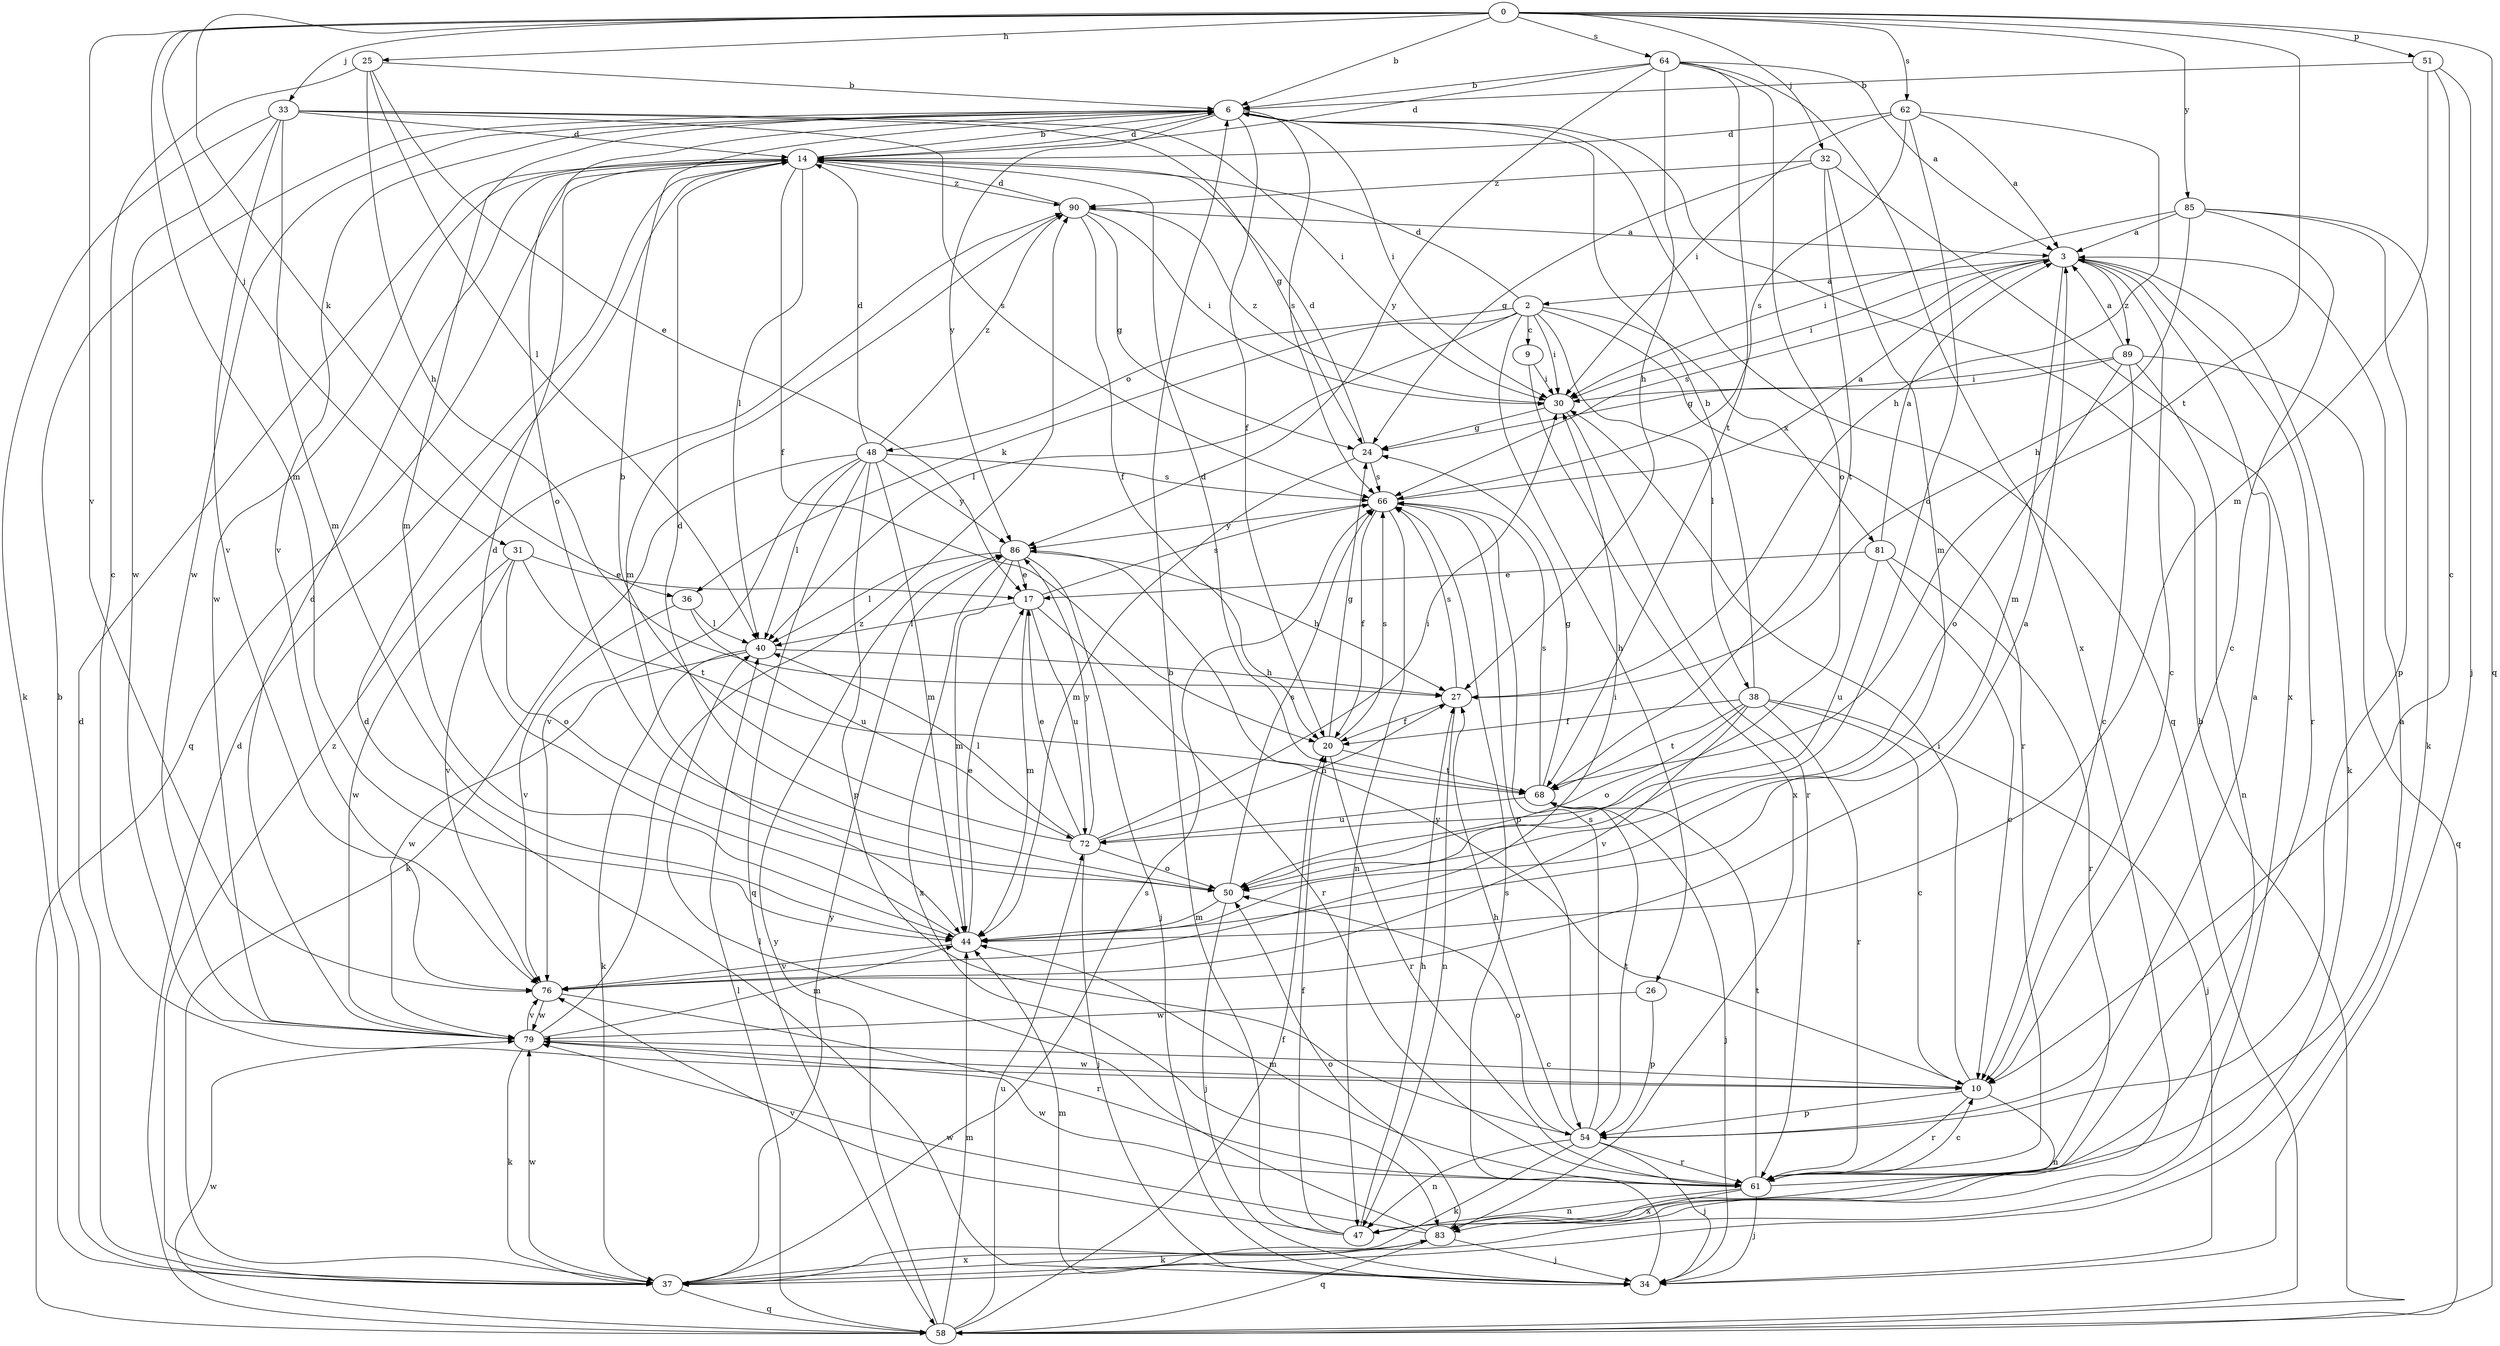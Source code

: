 strict digraph  {
0;
2;
3;
6;
9;
10;
14;
17;
20;
24;
25;
26;
27;
30;
31;
32;
33;
34;
36;
37;
38;
40;
44;
47;
48;
50;
51;
54;
58;
61;
62;
64;
66;
68;
72;
76;
79;
81;
83;
85;
86;
89;
90;
0 -> 6  [label=b];
0 -> 25  [label=h];
0 -> 31  [label=j];
0 -> 32  [label=j];
0 -> 33  [label=j];
0 -> 36  [label=k];
0 -> 44  [label=m];
0 -> 51  [label=p];
0 -> 58  [label=q];
0 -> 62  [label=s];
0 -> 64  [label=s];
0 -> 68  [label=t];
0 -> 76  [label=v];
0 -> 85  [label=y];
2 -> 9  [label=c];
2 -> 14  [label=d];
2 -> 26  [label=h];
2 -> 30  [label=i];
2 -> 36  [label=k];
2 -> 38  [label=l];
2 -> 40  [label=l];
2 -> 48  [label=o];
2 -> 61  [label=r];
2 -> 81  [label=x];
3 -> 2  [label=a];
3 -> 10  [label=c];
3 -> 30  [label=i];
3 -> 37  [label=k];
3 -> 44  [label=m];
3 -> 61  [label=r];
3 -> 66  [label=s];
3 -> 89  [label=z];
6 -> 14  [label=d];
6 -> 20  [label=f];
6 -> 30  [label=i];
6 -> 44  [label=m];
6 -> 50  [label=o];
6 -> 58  [label=q];
6 -> 66  [label=s];
6 -> 76  [label=v];
6 -> 79  [label=w];
6 -> 86  [label=y];
9 -> 30  [label=i];
9 -> 83  [label=x];
10 -> 30  [label=i];
10 -> 47  [label=n];
10 -> 54  [label=p];
10 -> 61  [label=r];
10 -> 79  [label=w];
10 -> 86  [label=y];
14 -> 6  [label=b];
14 -> 20  [label=f];
14 -> 40  [label=l];
14 -> 58  [label=q];
14 -> 79  [label=w];
14 -> 90  [label=z];
17 -> 40  [label=l];
17 -> 44  [label=m];
17 -> 61  [label=r];
17 -> 66  [label=s];
17 -> 72  [label=u];
20 -> 24  [label=g];
20 -> 61  [label=r];
20 -> 66  [label=s];
20 -> 68  [label=t];
24 -> 14  [label=d];
24 -> 44  [label=m];
24 -> 66  [label=s];
25 -> 6  [label=b];
25 -> 10  [label=c];
25 -> 17  [label=e];
25 -> 27  [label=h];
25 -> 40  [label=l];
26 -> 54  [label=p];
26 -> 79  [label=w];
27 -> 20  [label=f];
27 -> 47  [label=n];
27 -> 66  [label=s];
30 -> 24  [label=g];
30 -> 61  [label=r];
30 -> 90  [label=z];
31 -> 17  [label=e];
31 -> 50  [label=o];
31 -> 68  [label=t];
31 -> 76  [label=v];
31 -> 79  [label=w];
32 -> 24  [label=g];
32 -> 44  [label=m];
32 -> 68  [label=t];
32 -> 83  [label=x];
32 -> 90  [label=z];
33 -> 14  [label=d];
33 -> 24  [label=g];
33 -> 30  [label=i];
33 -> 37  [label=k];
33 -> 44  [label=m];
33 -> 66  [label=s];
33 -> 76  [label=v];
33 -> 79  [label=w];
34 -> 14  [label=d];
34 -> 44  [label=m];
34 -> 66  [label=s];
36 -> 40  [label=l];
36 -> 72  [label=u];
36 -> 76  [label=v];
37 -> 6  [label=b];
37 -> 14  [label=d];
37 -> 58  [label=q];
37 -> 66  [label=s];
37 -> 79  [label=w];
37 -> 83  [label=x];
37 -> 86  [label=y];
37 -> 90  [label=z];
38 -> 6  [label=b];
38 -> 10  [label=c];
38 -> 20  [label=f];
38 -> 34  [label=j];
38 -> 50  [label=o];
38 -> 61  [label=r];
38 -> 68  [label=t];
38 -> 76  [label=v];
40 -> 27  [label=h];
40 -> 37  [label=k];
40 -> 79  [label=w];
44 -> 14  [label=d];
44 -> 17  [label=e];
44 -> 76  [label=v];
47 -> 6  [label=b];
47 -> 20  [label=f];
47 -> 27  [label=h];
47 -> 76  [label=v];
48 -> 14  [label=d];
48 -> 37  [label=k];
48 -> 40  [label=l];
48 -> 44  [label=m];
48 -> 54  [label=p];
48 -> 58  [label=q];
48 -> 66  [label=s];
48 -> 76  [label=v];
48 -> 86  [label=y];
48 -> 90  [label=z];
50 -> 14  [label=d];
50 -> 34  [label=j];
50 -> 44  [label=m];
50 -> 66  [label=s];
51 -> 6  [label=b];
51 -> 10  [label=c];
51 -> 34  [label=j];
51 -> 44  [label=m];
54 -> 3  [label=a];
54 -> 27  [label=h];
54 -> 34  [label=j];
54 -> 37  [label=k];
54 -> 47  [label=n];
54 -> 50  [label=o];
54 -> 61  [label=r];
54 -> 66  [label=s];
54 -> 68  [label=t];
58 -> 6  [label=b];
58 -> 14  [label=d];
58 -> 20  [label=f];
58 -> 40  [label=l];
58 -> 44  [label=m];
58 -> 72  [label=u];
58 -> 79  [label=w];
58 -> 86  [label=y];
61 -> 3  [label=a];
61 -> 10  [label=c];
61 -> 34  [label=j];
61 -> 44  [label=m];
61 -> 47  [label=n];
61 -> 68  [label=t];
61 -> 79  [label=w];
61 -> 83  [label=x];
62 -> 3  [label=a];
62 -> 14  [label=d];
62 -> 27  [label=h];
62 -> 30  [label=i];
62 -> 50  [label=o];
62 -> 66  [label=s];
64 -> 3  [label=a];
64 -> 6  [label=b];
64 -> 14  [label=d];
64 -> 27  [label=h];
64 -> 50  [label=o];
64 -> 68  [label=t];
64 -> 83  [label=x];
64 -> 86  [label=y];
66 -> 3  [label=a];
66 -> 20  [label=f];
66 -> 47  [label=n];
66 -> 54  [label=p];
66 -> 86  [label=y];
68 -> 14  [label=d];
68 -> 24  [label=g];
68 -> 34  [label=j];
68 -> 66  [label=s];
68 -> 72  [label=u];
72 -> 6  [label=b];
72 -> 17  [label=e];
72 -> 27  [label=h];
72 -> 30  [label=i];
72 -> 34  [label=j];
72 -> 40  [label=l];
72 -> 50  [label=o];
72 -> 86  [label=y];
76 -> 3  [label=a];
76 -> 30  [label=i];
76 -> 61  [label=r];
76 -> 79  [label=w];
79 -> 10  [label=c];
79 -> 14  [label=d];
79 -> 37  [label=k];
79 -> 44  [label=m];
79 -> 76  [label=v];
79 -> 90  [label=z];
81 -> 3  [label=a];
81 -> 10  [label=c];
81 -> 17  [label=e];
81 -> 61  [label=r];
81 -> 72  [label=u];
83 -> 34  [label=j];
83 -> 37  [label=k];
83 -> 40  [label=l];
83 -> 50  [label=o];
83 -> 58  [label=q];
83 -> 79  [label=w];
85 -> 3  [label=a];
85 -> 10  [label=c];
85 -> 27  [label=h];
85 -> 30  [label=i];
85 -> 37  [label=k];
85 -> 54  [label=p];
86 -> 17  [label=e];
86 -> 27  [label=h];
86 -> 34  [label=j];
86 -> 40  [label=l];
86 -> 44  [label=m];
86 -> 83  [label=x];
89 -> 3  [label=a];
89 -> 10  [label=c];
89 -> 24  [label=g];
89 -> 30  [label=i];
89 -> 47  [label=n];
89 -> 50  [label=o];
89 -> 58  [label=q];
90 -> 3  [label=a];
90 -> 14  [label=d];
90 -> 20  [label=f];
90 -> 24  [label=g];
90 -> 30  [label=i];
90 -> 44  [label=m];
}
